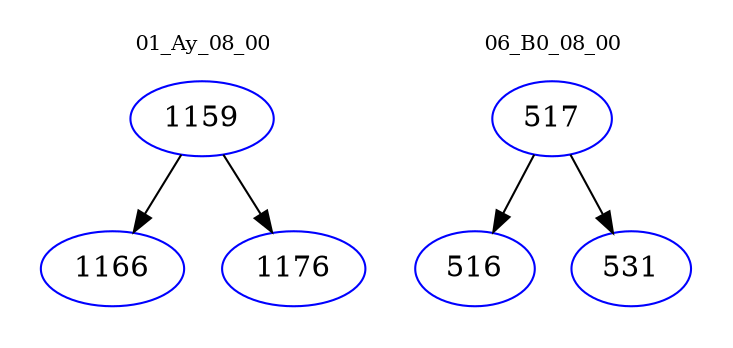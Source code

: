 digraph{
subgraph cluster_0 {
color = white
label = "01_Ay_08_00";
fontsize=10;
T0_1159 [label="1159", color="blue"]
T0_1159 -> T0_1166 [color="black"]
T0_1166 [label="1166", color="blue"]
T0_1159 -> T0_1176 [color="black"]
T0_1176 [label="1176", color="blue"]
}
subgraph cluster_1 {
color = white
label = "06_B0_08_00";
fontsize=10;
T1_517 [label="517", color="blue"]
T1_517 -> T1_516 [color="black"]
T1_516 [label="516", color="blue"]
T1_517 -> T1_531 [color="black"]
T1_531 [label="531", color="blue"]
}
}
